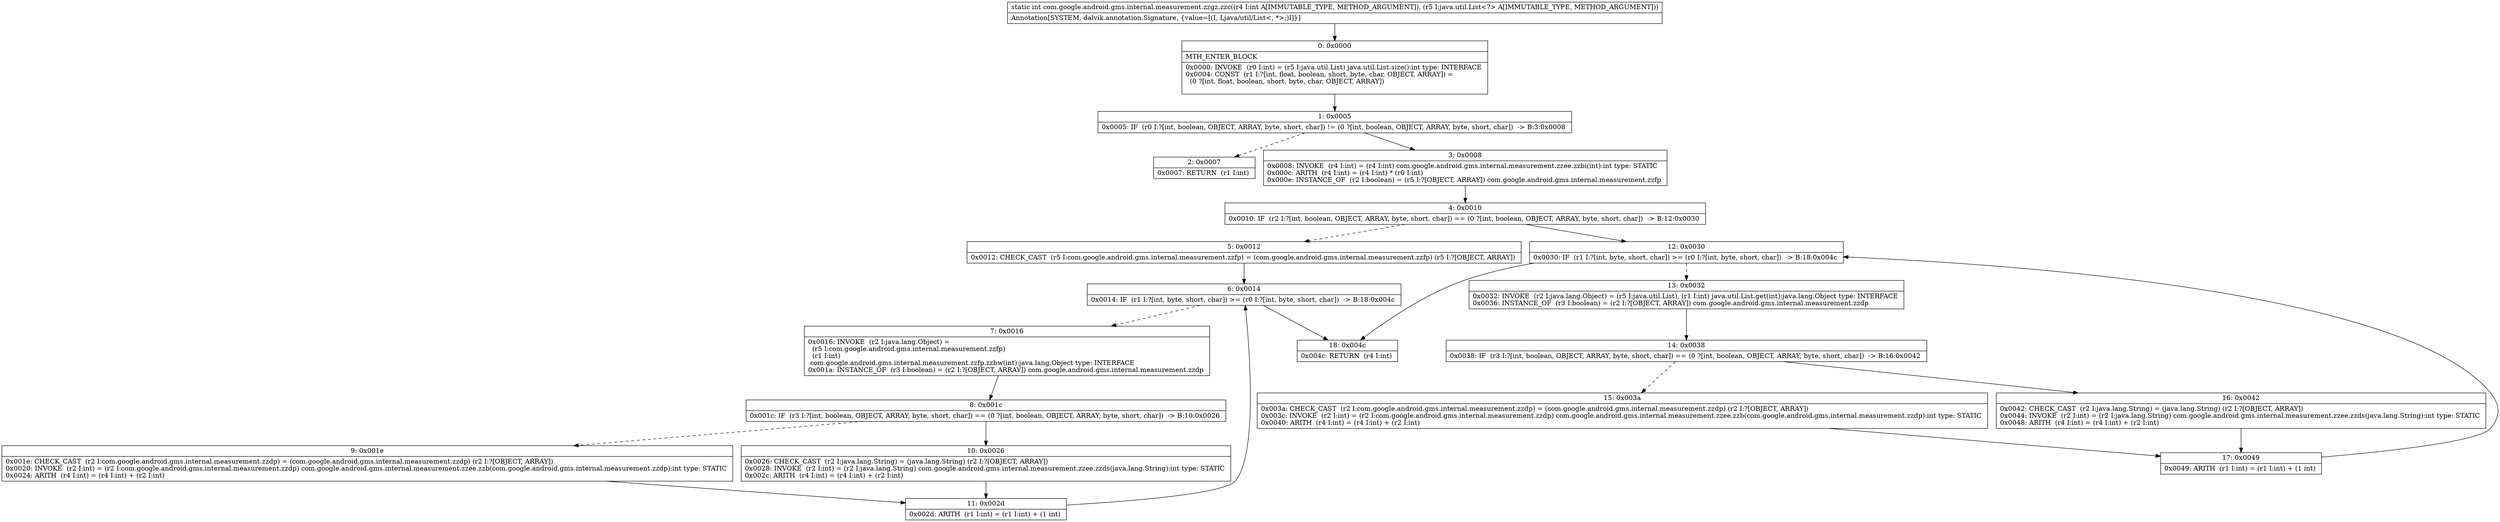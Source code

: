 digraph "CFG forcom.google.android.gms.internal.measurement.zzgz.zzc(ILjava\/util\/List;)I" {
Node_0 [shape=record,label="{0\:\ 0x0000|MTH_ENTER_BLOCK\l|0x0000: INVOKE  (r0 I:int) = (r5 I:java.util.List) java.util.List.size():int type: INTERFACE \l0x0004: CONST  (r1 I:?[int, float, boolean, short, byte, char, OBJECT, ARRAY]) = \l  (0 ?[int, float, boolean, short, byte, char, OBJECT, ARRAY])\l \l}"];
Node_1 [shape=record,label="{1\:\ 0x0005|0x0005: IF  (r0 I:?[int, boolean, OBJECT, ARRAY, byte, short, char]) != (0 ?[int, boolean, OBJECT, ARRAY, byte, short, char])  \-\> B:3:0x0008 \l}"];
Node_2 [shape=record,label="{2\:\ 0x0007|0x0007: RETURN  (r1 I:int) \l}"];
Node_3 [shape=record,label="{3\:\ 0x0008|0x0008: INVOKE  (r4 I:int) = (r4 I:int) com.google.android.gms.internal.measurement.zzee.zzbi(int):int type: STATIC \l0x000c: ARITH  (r4 I:int) = (r4 I:int) * (r0 I:int) \l0x000e: INSTANCE_OF  (r2 I:boolean) = (r5 I:?[OBJECT, ARRAY]) com.google.android.gms.internal.measurement.zzfp \l}"];
Node_4 [shape=record,label="{4\:\ 0x0010|0x0010: IF  (r2 I:?[int, boolean, OBJECT, ARRAY, byte, short, char]) == (0 ?[int, boolean, OBJECT, ARRAY, byte, short, char])  \-\> B:12:0x0030 \l}"];
Node_5 [shape=record,label="{5\:\ 0x0012|0x0012: CHECK_CAST  (r5 I:com.google.android.gms.internal.measurement.zzfp) = (com.google.android.gms.internal.measurement.zzfp) (r5 I:?[OBJECT, ARRAY]) \l}"];
Node_6 [shape=record,label="{6\:\ 0x0014|0x0014: IF  (r1 I:?[int, byte, short, char]) \>= (r0 I:?[int, byte, short, char])  \-\> B:18:0x004c \l}"];
Node_7 [shape=record,label="{7\:\ 0x0016|0x0016: INVOKE  (r2 I:java.lang.Object) = \l  (r5 I:com.google.android.gms.internal.measurement.zzfp)\l  (r1 I:int)\l com.google.android.gms.internal.measurement.zzfp.zzbw(int):java.lang.Object type: INTERFACE \l0x001a: INSTANCE_OF  (r3 I:boolean) = (r2 I:?[OBJECT, ARRAY]) com.google.android.gms.internal.measurement.zzdp \l}"];
Node_8 [shape=record,label="{8\:\ 0x001c|0x001c: IF  (r3 I:?[int, boolean, OBJECT, ARRAY, byte, short, char]) == (0 ?[int, boolean, OBJECT, ARRAY, byte, short, char])  \-\> B:10:0x0026 \l}"];
Node_9 [shape=record,label="{9\:\ 0x001e|0x001e: CHECK_CAST  (r2 I:com.google.android.gms.internal.measurement.zzdp) = (com.google.android.gms.internal.measurement.zzdp) (r2 I:?[OBJECT, ARRAY]) \l0x0020: INVOKE  (r2 I:int) = (r2 I:com.google.android.gms.internal.measurement.zzdp) com.google.android.gms.internal.measurement.zzee.zzb(com.google.android.gms.internal.measurement.zzdp):int type: STATIC \l0x0024: ARITH  (r4 I:int) = (r4 I:int) + (r2 I:int) \l}"];
Node_10 [shape=record,label="{10\:\ 0x0026|0x0026: CHECK_CAST  (r2 I:java.lang.String) = (java.lang.String) (r2 I:?[OBJECT, ARRAY]) \l0x0028: INVOKE  (r2 I:int) = (r2 I:java.lang.String) com.google.android.gms.internal.measurement.zzee.zzds(java.lang.String):int type: STATIC \l0x002c: ARITH  (r4 I:int) = (r4 I:int) + (r2 I:int) \l}"];
Node_11 [shape=record,label="{11\:\ 0x002d|0x002d: ARITH  (r1 I:int) = (r1 I:int) + (1 int) \l}"];
Node_12 [shape=record,label="{12\:\ 0x0030|0x0030: IF  (r1 I:?[int, byte, short, char]) \>= (r0 I:?[int, byte, short, char])  \-\> B:18:0x004c \l}"];
Node_13 [shape=record,label="{13\:\ 0x0032|0x0032: INVOKE  (r2 I:java.lang.Object) = (r5 I:java.util.List), (r1 I:int) java.util.List.get(int):java.lang.Object type: INTERFACE \l0x0036: INSTANCE_OF  (r3 I:boolean) = (r2 I:?[OBJECT, ARRAY]) com.google.android.gms.internal.measurement.zzdp \l}"];
Node_14 [shape=record,label="{14\:\ 0x0038|0x0038: IF  (r3 I:?[int, boolean, OBJECT, ARRAY, byte, short, char]) == (0 ?[int, boolean, OBJECT, ARRAY, byte, short, char])  \-\> B:16:0x0042 \l}"];
Node_15 [shape=record,label="{15\:\ 0x003a|0x003a: CHECK_CAST  (r2 I:com.google.android.gms.internal.measurement.zzdp) = (com.google.android.gms.internal.measurement.zzdp) (r2 I:?[OBJECT, ARRAY]) \l0x003c: INVOKE  (r2 I:int) = (r2 I:com.google.android.gms.internal.measurement.zzdp) com.google.android.gms.internal.measurement.zzee.zzb(com.google.android.gms.internal.measurement.zzdp):int type: STATIC \l0x0040: ARITH  (r4 I:int) = (r4 I:int) + (r2 I:int) \l}"];
Node_16 [shape=record,label="{16\:\ 0x0042|0x0042: CHECK_CAST  (r2 I:java.lang.String) = (java.lang.String) (r2 I:?[OBJECT, ARRAY]) \l0x0044: INVOKE  (r2 I:int) = (r2 I:java.lang.String) com.google.android.gms.internal.measurement.zzee.zzds(java.lang.String):int type: STATIC \l0x0048: ARITH  (r4 I:int) = (r4 I:int) + (r2 I:int) \l}"];
Node_17 [shape=record,label="{17\:\ 0x0049|0x0049: ARITH  (r1 I:int) = (r1 I:int) + (1 int) \l}"];
Node_18 [shape=record,label="{18\:\ 0x004c|0x004c: RETURN  (r4 I:int) \l}"];
MethodNode[shape=record,label="{static int com.google.android.gms.internal.measurement.zzgz.zzc((r4 I:int A[IMMUTABLE_TYPE, METHOD_ARGUMENT]), (r5 I:java.util.List\<?\> A[IMMUTABLE_TYPE, METHOD_ARGUMENT]))  | Annotation[SYSTEM, dalvik.annotation.Signature, \{value=[(I, Ljava\/util\/List\<, *\>;)I]\}]\l}"];
MethodNode -> Node_0;
Node_0 -> Node_1;
Node_1 -> Node_2[style=dashed];
Node_1 -> Node_3;
Node_3 -> Node_4;
Node_4 -> Node_5[style=dashed];
Node_4 -> Node_12;
Node_5 -> Node_6;
Node_6 -> Node_7[style=dashed];
Node_6 -> Node_18;
Node_7 -> Node_8;
Node_8 -> Node_9[style=dashed];
Node_8 -> Node_10;
Node_9 -> Node_11;
Node_10 -> Node_11;
Node_11 -> Node_6;
Node_12 -> Node_13[style=dashed];
Node_12 -> Node_18;
Node_13 -> Node_14;
Node_14 -> Node_15[style=dashed];
Node_14 -> Node_16;
Node_15 -> Node_17;
Node_16 -> Node_17;
Node_17 -> Node_12;
}

